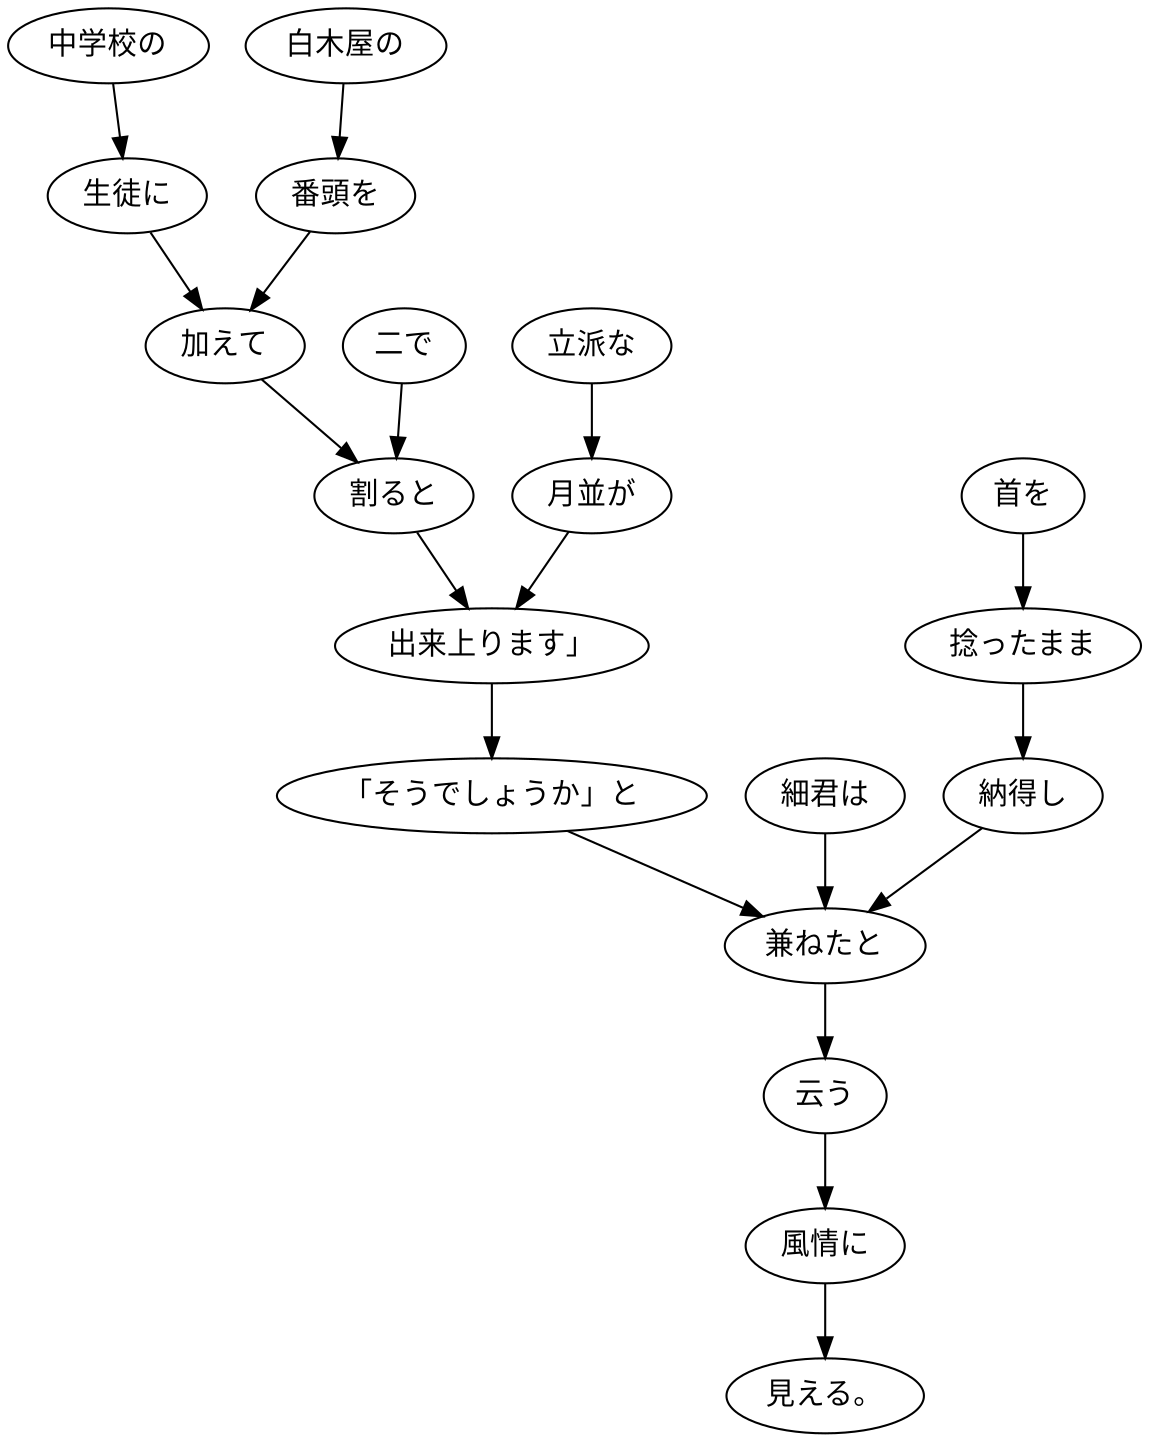digraph graph1456 {
	node0 [label="中学校の"];
	node1 [label="生徒に"];
	node2 [label="白木屋の"];
	node3 [label="番頭を"];
	node4 [label="加えて"];
	node5 [label="二で"];
	node6 [label="割ると"];
	node7 [label="立派な"];
	node8 [label="月並が"];
	node9 [label="出来上ります」"];
	node10 [label="「そうでしょうか」と"];
	node11 [label="細君は"];
	node12 [label="首を"];
	node13 [label="捻ったまま"];
	node14 [label="納得し"];
	node15 [label="兼ねたと"];
	node16 [label="云う"];
	node17 [label="風情に"];
	node18 [label="見える。"];
	node0 -> node1;
	node1 -> node4;
	node2 -> node3;
	node3 -> node4;
	node4 -> node6;
	node5 -> node6;
	node6 -> node9;
	node7 -> node8;
	node8 -> node9;
	node9 -> node10;
	node10 -> node15;
	node11 -> node15;
	node12 -> node13;
	node13 -> node14;
	node14 -> node15;
	node15 -> node16;
	node16 -> node17;
	node17 -> node18;
}
